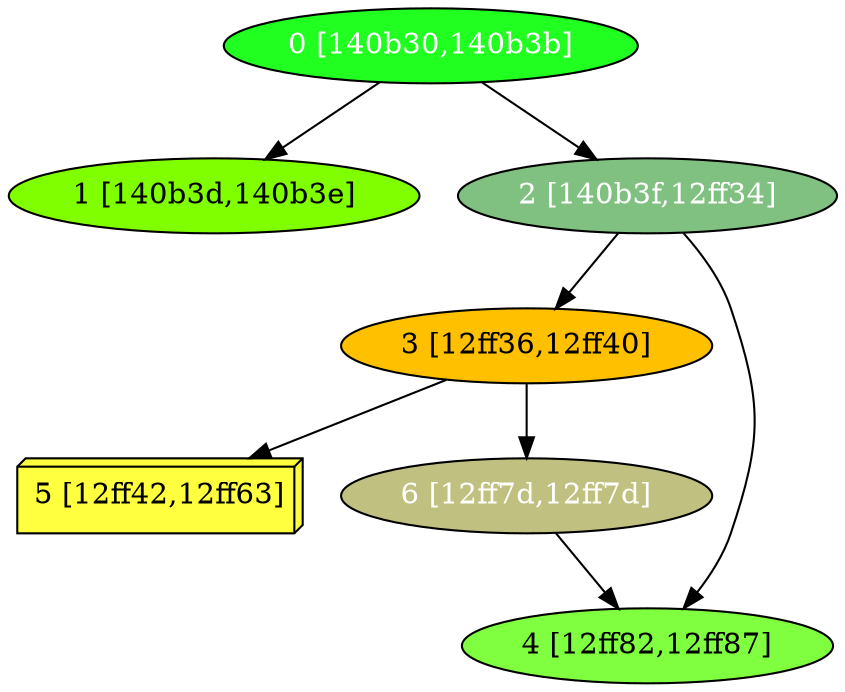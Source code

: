 diGraph libnss3{
	libnss3_0  [style=filled fillcolor="#20FF20" fontcolor="#ffffff" shape=oval label="0 [140b30,140b3b]"]
	libnss3_1  [style=filled fillcolor="#80FF00" fontcolor="#000000" shape=oval label="1 [140b3d,140b3e]"]
	libnss3_2  [style=filled fillcolor="#80C080" fontcolor="#ffffff" shape=oval label="2 [140b3f,12ff34]"]
	libnss3_3  [style=filled fillcolor="#FFC000" fontcolor="#000000" shape=oval label="3 [12ff36,12ff40]"]
	libnss3_4  [style=filled fillcolor="#80FF40" fontcolor="#000000" shape=oval label="4 [12ff82,12ff87]"]
	libnss3_5  [style=filled fillcolor="#FFFF40" fontcolor="#000000" shape=box3d label="5 [12ff42,12ff63]"]
	libnss3_6  [style=filled fillcolor="#C0C080" fontcolor="#ffffff" shape=oval label="6 [12ff7d,12ff7d]"]

	libnss3_0 -> libnss3_1
	libnss3_0 -> libnss3_2
	libnss3_2 -> libnss3_3
	libnss3_2 -> libnss3_4
	libnss3_3 -> libnss3_5
	libnss3_3 -> libnss3_6
	libnss3_6 -> libnss3_4
}